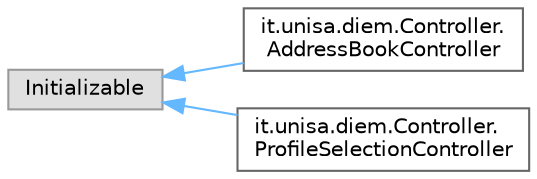digraph "Graphical Class Hierarchy"
{
 // LATEX_PDF_SIZE
  bgcolor="transparent";
  edge [fontname=Helvetica,fontsize=10,labelfontname=Helvetica,labelfontsize=10];
  node [fontname=Helvetica,fontsize=10,shape=box,height=0.2,width=0.4];
  rankdir="LR";
  Node0 [id="Node000000",label="Initializable",height=0.2,width=0.4,color="grey60", fillcolor="#E0E0E0", style="filled",tooltip=" "];
  Node0 -> Node1 [id="edge17_Node000000_Node000001",dir="back",color="steelblue1",style="solid",tooltip=" "];
  Node1 [id="Node000001",label="it.unisa.diem.Controller.\lAddressBookController",height=0.2,width=0.4,color="grey40", fillcolor="white", style="filled",URL="$classit_1_1unisa_1_1diem_1_1Controller_1_1AddressBookController.html",tooltip="Controller class for the AddressBook view."];
  Node0 -> Node2 [id="edge18_Node000000_Node000002",dir="back",color="steelblue1",style="solid",tooltip=" "];
  Node2 [id="Node000002",label="it.unisa.diem.Controller.\lProfileSelectionController",height=0.2,width=0.4,color="grey40", fillcolor="white", style="filled",URL="$classit_1_1unisa_1_1diem_1_1Controller_1_1ProfileSelectionController.html",tooltip="Controller class for the ProfileSelection view."];
}
